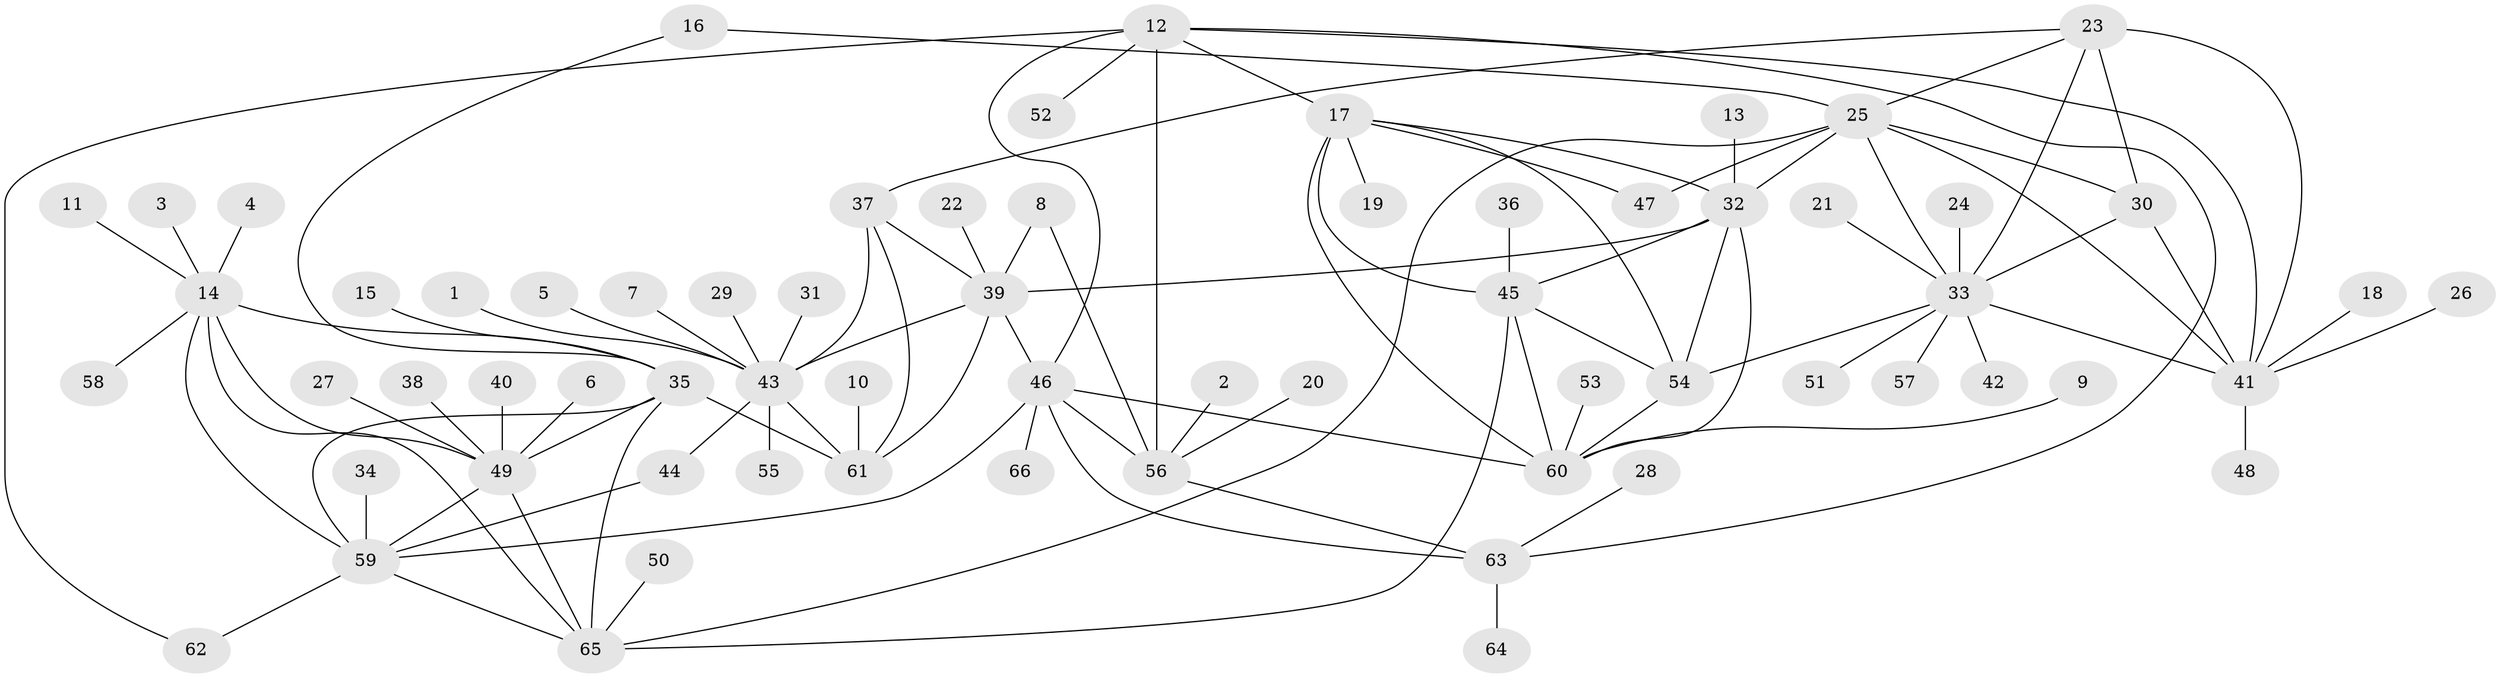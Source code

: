 // original degree distribution, {10: 0.03875968992248062, 8: 0.03875968992248062, 5: 0.015503875968992248, 11: 0.03875968992248062, 6: 0.03875968992248062, 9: 0.031007751937984496, 7: 0.015503875968992248, 12: 0.007751937984496124, 13: 0.007751937984496124, 1: 0.5968992248062015, 2: 0.14728682170542637, 3: 0.023255813953488372}
// Generated by graph-tools (version 1.1) at 2025/02/03/09/25 03:02:32]
// undirected, 66 vertices, 102 edges
graph export_dot {
graph [start="1"]
  node [color=gray90,style=filled];
  1;
  2;
  3;
  4;
  5;
  6;
  7;
  8;
  9;
  10;
  11;
  12;
  13;
  14;
  15;
  16;
  17;
  18;
  19;
  20;
  21;
  22;
  23;
  24;
  25;
  26;
  27;
  28;
  29;
  30;
  31;
  32;
  33;
  34;
  35;
  36;
  37;
  38;
  39;
  40;
  41;
  42;
  43;
  44;
  45;
  46;
  47;
  48;
  49;
  50;
  51;
  52;
  53;
  54;
  55;
  56;
  57;
  58;
  59;
  60;
  61;
  62;
  63;
  64;
  65;
  66;
  1 -- 43 [weight=1.0];
  2 -- 56 [weight=1.0];
  3 -- 14 [weight=1.0];
  4 -- 14 [weight=1.0];
  5 -- 43 [weight=1.0];
  6 -- 49 [weight=1.0];
  7 -- 43 [weight=1.0];
  8 -- 39 [weight=1.0];
  8 -- 56 [weight=1.0];
  9 -- 60 [weight=1.0];
  10 -- 61 [weight=1.0];
  11 -- 14 [weight=1.0];
  12 -- 17 [weight=1.0];
  12 -- 41 [weight=1.0];
  12 -- 46 [weight=1.0];
  12 -- 52 [weight=1.0];
  12 -- 56 [weight=3.0];
  12 -- 62 [weight=1.0];
  12 -- 63 [weight=1.0];
  13 -- 32 [weight=1.0];
  14 -- 35 [weight=1.0];
  14 -- 49 [weight=2.0];
  14 -- 58 [weight=1.0];
  14 -- 59 [weight=1.0];
  14 -- 65 [weight=1.0];
  15 -- 35 [weight=1.0];
  16 -- 25 [weight=1.0];
  16 -- 35 [weight=1.0];
  17 -- 19 [weight=1.0];
  17 -- 32 [weight=1.0];
  17 -- 45 [weight=1.0];
  17 -- 47 [weight=1.0];
  17 -- 54 [weight=1.0];
  17 -- 60 [weight=2.0];
  18 -- 41 [weight=1.0];
  20 -- 56 [weight=1.0];
  21 -- 33 [weight=1.0];
  22 -- 39 [weight=1.0];
  23 -- 25 [weight=1.0];
  23 -- 30 [weight=2.0];
  23 -- 33 [weight=1.0];
  23 -- 37 [weight=1.0];
  23 -- 41 [weight=1.0];
  24 -- 33 [weight=1.0];
  25 -- 30 [weight=2.0];
  25 -- 32 [weight=1.0];
  25 -- 33 [weight=1.0];
  25 -- 41 [weight=1.0];
  25 -- 47 [weight=1.0];
  25 -- 65 [weight=2.0];
  26 -- 41 [weight=1.0];
  27 -- 49 [weight=1.0];
  28 -- 63 [weight=1.0];
  29 -- 43 [weight=1.0];
  30 -- 33 [weight=2.0];
  30 -- 41 [weight=2.0];
  31 -- 43 [weight=1.0];
  32 -- 39 [weight=1.0];
  32 -- 45 [weight=1.0];
  32 -- 54 [weight=1.0];
  32 -- 60 [weight=2.0];
  33 -- 41 [weight=1.0];
  33 -- 42 [weight=1.0];
  33 -- 51 [weight=1.0];
  33 -- 54 [weight=1.0];
  33 -- 57 [weight=1.0];
  34 -- 59 [weight=1.0];
  35 -- 49 [weight=2.0];
  35 -- 59 [weight=1.0];
  35 -- 61 [weight=1.0];
  35 -- 65 [weight=1.0];
  36 -- 45 [weight=1.0];
  37 -- 39 [weight=1.0];
  37 -- 43 [weight=2.0];
  37 -- 61 [weight=2.0];
  38 -- 49 [weight=1.0];
  39 -- 43 [weight=2.0];
  39 -- 46 [weight=1.0];
  39 -- 61 [weight=2.0];
  40 -- 49 [weight=1.0];
  41 -- 48 [weight=1.0];
  43 -- 44 [weight=1.0];
  43 -- 55 [weight=1.0];
  43 -- 61 [weight=4.0];
  44 -- 59 [weight=1.0];
  45 -- 54 [weight=1.0];
  45 -- 60 [weight=2.0];
  45 -- 65 [weight=1.0];
  46 -- 56 [weight=3.0];
  46 -- 59 [weight=1.0];
  46 -- 60 [weight=1.0];
  46 -- 63 [weight=1.0];
  46 -- 66 [weight=1.0];
  49 -- 59 [weight=2.0];
  49 -- 65 [weight=2.0];
  50 -- 65 [weight=1.0];
  53 -- 60 [weight=1.0];
  54 -- 60 [weight=2.0];
  56 -- 63 [weight=3.0];
  59 -- 62 [weight=1.0];
  59 -- 65 [weight=1.0];
  63 -- 64 [weight=1.0];
}
